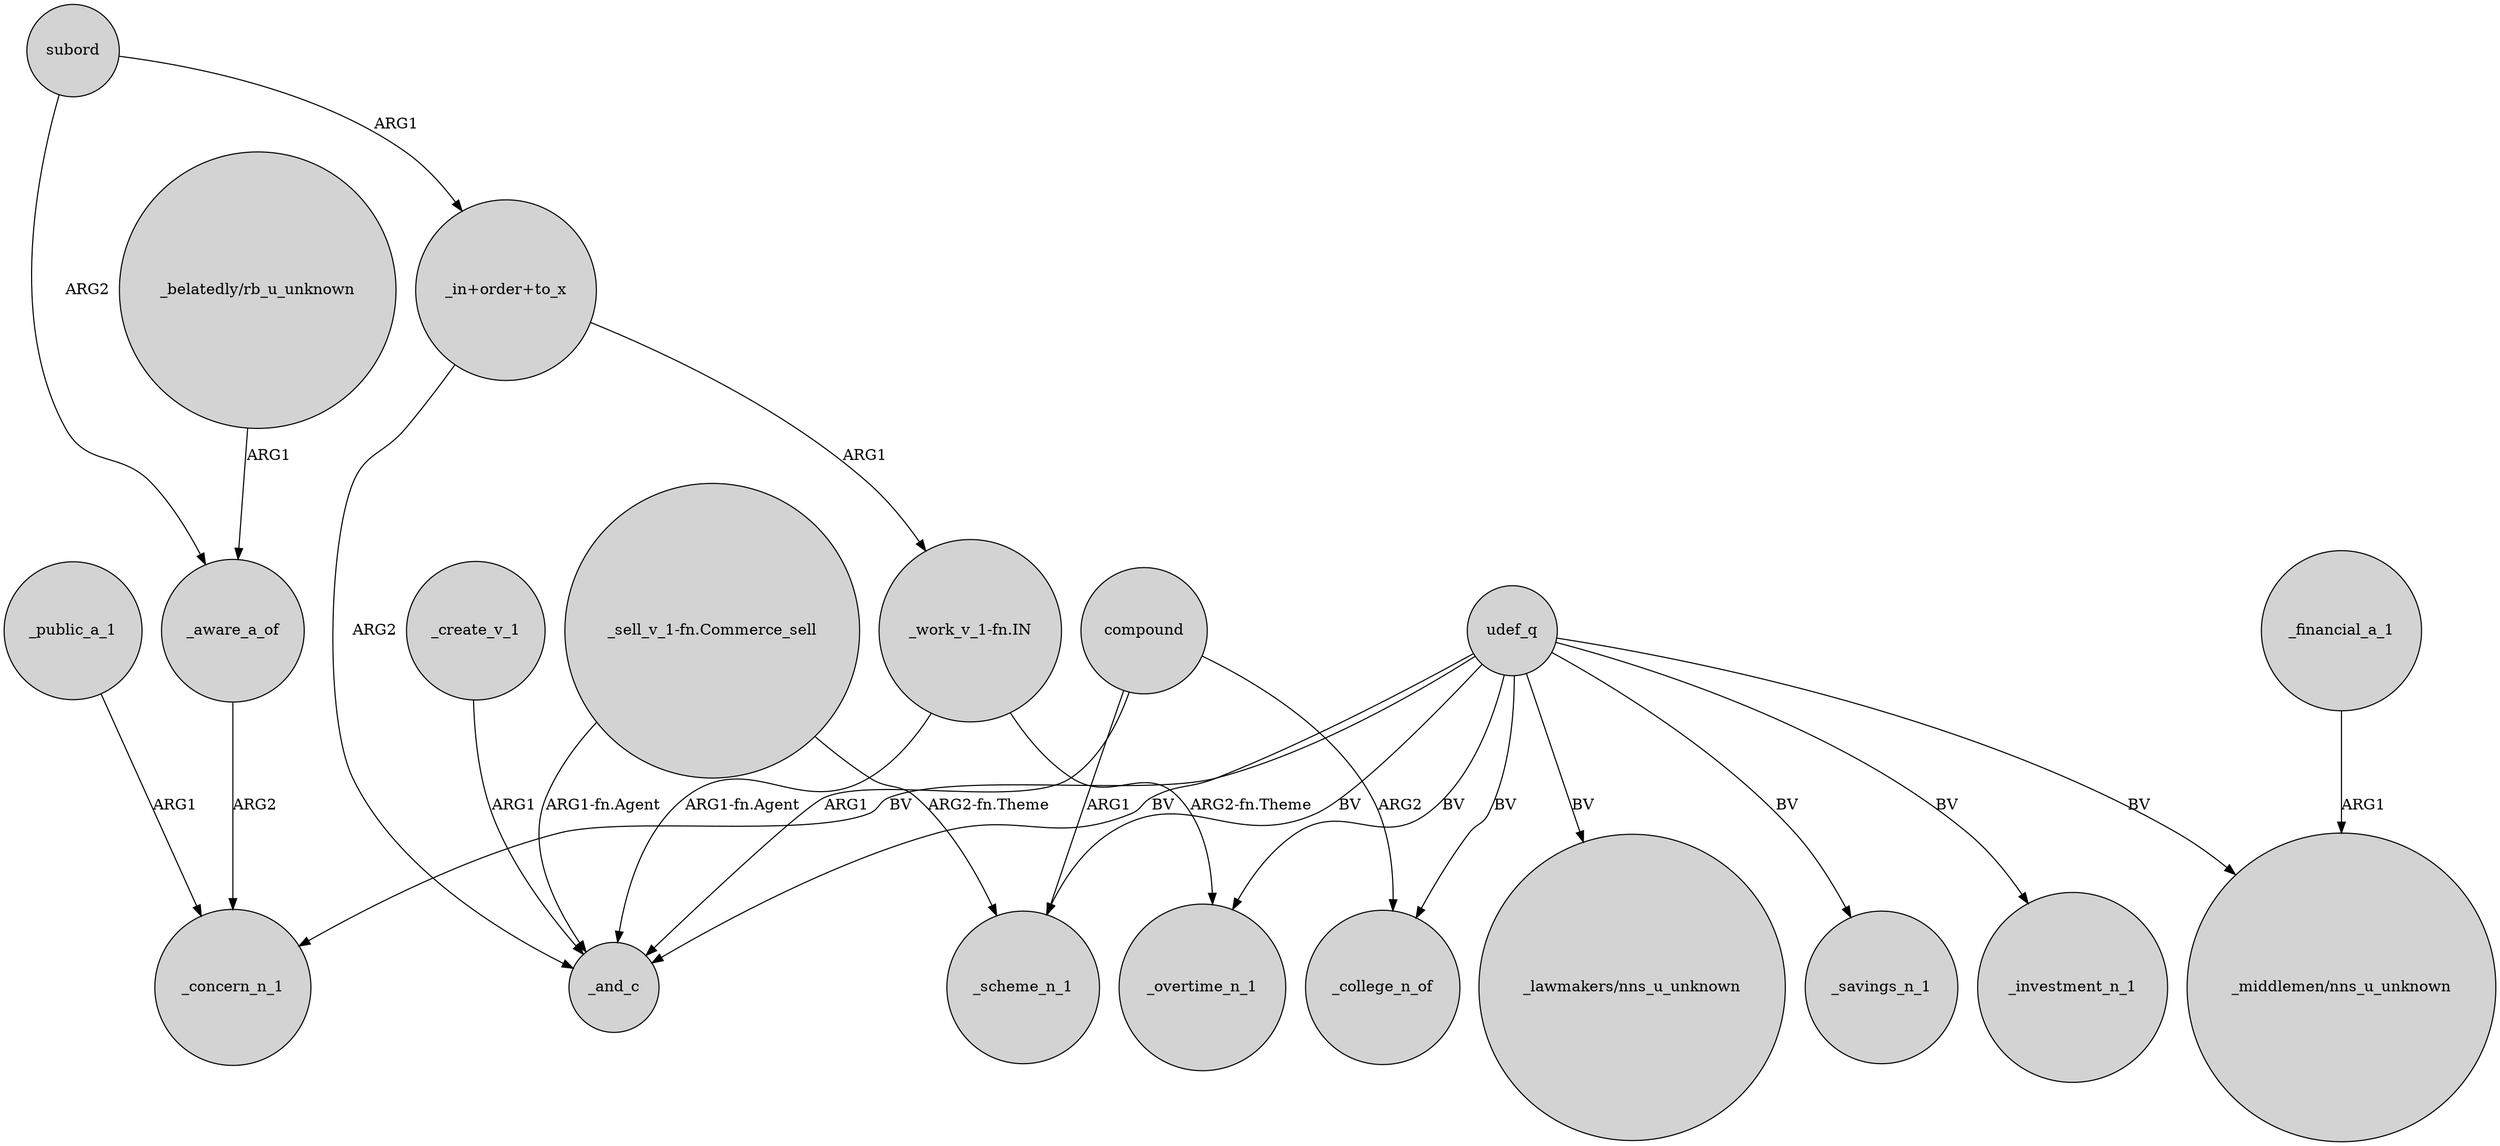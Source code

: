 digraph {
	node [shape=circle style=filled]
	"_work_v_1-fn.IN" -> _and_c [label="ARG1-fn.Agent"]
	"_in+order+to_x" -> "_work_v_1-fn.IN" [label=ARG1]
	subord -> "_in+order+to_x" [label=ARG1]
	"_sell_v_1-fn.Commerce_sell" -> _scheme_n_1 [label="ARG2-fn.Theme"]
	udef_q -> "_lawmakers/nns_u_unknown" [label=BV]
	"_work_v_1-fn.IN" -> _overtime_n_1 [label="ARG2-fn.Theme"]
	_financial_a_1 -> "_middlemen/nns_u_unknown" [label=ARG1]
	subord -> _aware_a_of [label=ARG2]
	_aware_a_of -> _concern_n_1 [label=ARG2]
	udef_q -> _savings_n_1 [label=BV]
	compound -> _scheme_n_1 [label=ARG1]
	udef_q -> _scheme_n_1 [label=BV]
	_public_a_1 -> _concern_n_1 [label=ARG1]
	compound -> _college_n_of [label=ARG2]
	udef_q -> _concern_n_1 [label=BV]
	_create_v_1 -> _and_c [label=ARG1]
	"_belatedly/rb_u_unknown" -> _aware_a_of [label=ARG1]
	udef_q -> "_middlemen/nns_u_unknown" [label=BV]
	compound -> _and_c [label=ARG1]
	"_sell_v_1-fn.Commerce_sell" -> _and_c [label="ARG1-fn.Agent"]
	udef_q -> _college_n_of [label=BV]
	"_in+order+to_x" -> _and_c [label=ARG2]
	udef_q -> _investment_n_1 [label=BV]
	udef_q -> _and_c [label=BV]
	udef_q -> _overtime_n_1 [label=BV]
}

